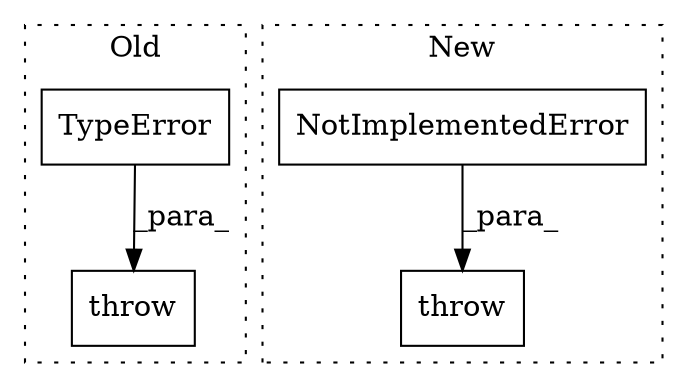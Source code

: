 digraph G {
subgraph cluster0 {
1 [label="TypeError" a="32" s="504,604" l="10,1" shape="box"];
3 [label="throw" a="53" s="498" l="6" shape="box"];
label = "Old";
style="dotted";
}
subgraph cluster1 {
2 [label="NotImplementedError" a="32" s="857" l="21" shape="box"];
4 [label="throw" a="53" s="851" l="6" shape="box"];
label = "New";
style="dotted";
}
1 -> 3 [label="_para_"];
2 -> 4 [label="_para_"];
}